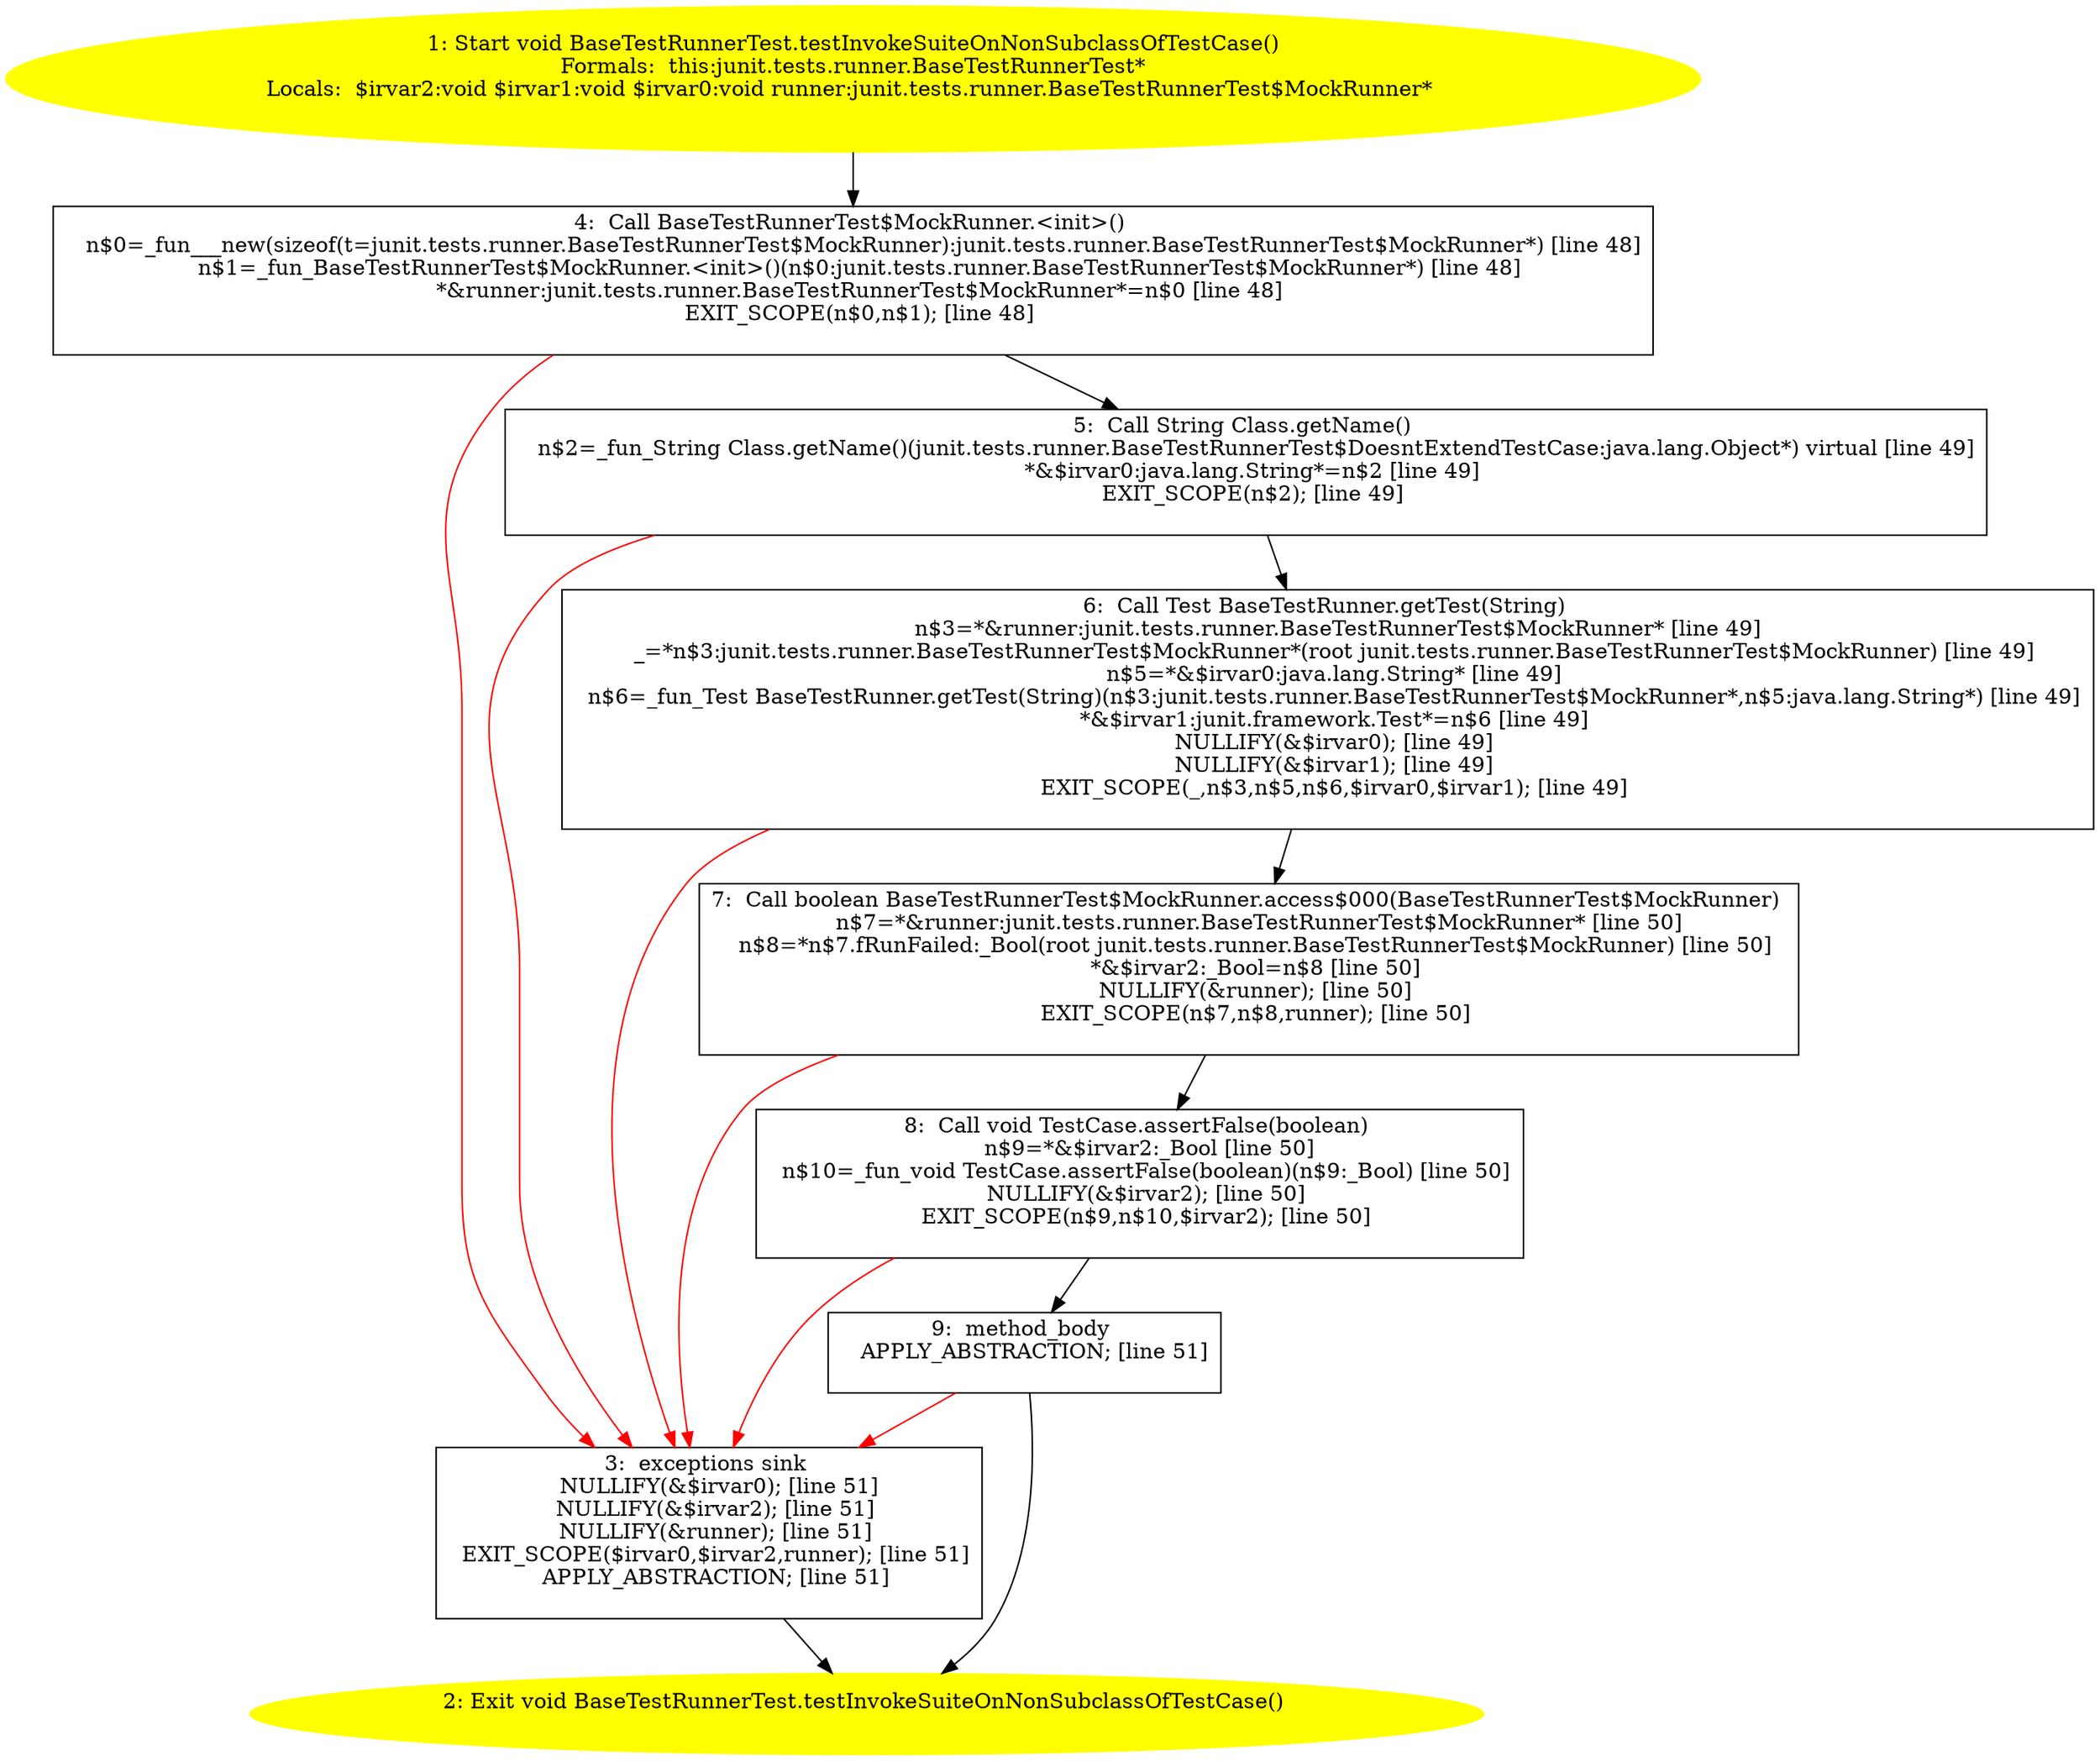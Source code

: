 /* @generated */
digraph cfg {
"junit.tests.runner.BaseTestRunnerTest.testInvokeSuiteOnNonSubclassOfTestCase():void.d5c4609e6fad0d6f19af0eb29146256e_1" [label="1: Start void BaseTestRunnerTest.testInvokeSuiteOnNonSubclassOfTestCase()\nFormals:  this:junit.tests.runner.BaseTestRunnerTest*\nLocals:  $irvar2:void $irvar1:void $irvar0:void runner:junit.tests.runner.BaseTestRunnerTest$MockRunner* \n  " color=yellow style=filled]
	

	 "junit.tests.runner.BaseTestRunnerTest.testInvokeSuiteOnNonSubclassOfTestCase():void.d5c4609e6fad0d6f19af0eb29146256e_1" -> "junit.tests.runner.BaseTestRunnerTest.testInvokeSuiteOnNonSubclassOfTestCase():void.d5c4609e6fad0d6f19af0eb29146256e_4" ;
"junit.tests.runner.BaseTestRunnerTest.testInvokeSuiteOnNonSubclassOfTestCase():void.d5c4609e6fad0d6f19af0eb29146256e_2" [label="2: Exit void BaseTestRunnerTest.testInvokeSuiteOnNonSubclassOfTestCase() \n  " color=yellow style=filled]
	

"junit.tests.runner.BaseTestRunnerTest.testInvokeSuiteOnNonSubclassOfTestCase():void.d5c4609e6fad0d6f19af0eb29146256e_3" [label="3:  exceptions sink \n   NULLIFY(&$irvar0); [line 51]\n  NULLIFY(&$irvar2); [line 51]\n  NULLIFY(&runner); [line 51]\n  EXIT_SCOPE($irvar0,$irvar2,runner); [line 51]\n  APPLY_ABSTRACTION; [line 51]\n " shape="box"]
	

	 "junit.tests.runner.BaseTestRunnerTest.testInvokeSuiteOnNonSubclassOfTestCase():void.d5c4609e6fad0d6f19af0eb29146256e_3" -> "junit.tests.runner.BaseTestRunnerTest.testInvokeSuiteOnNonSubclassOfTestCase():void.d5c4609e6fad0d6f19af0eb29146256e_2" ;
"junit.tests.runner.BaseTestRunnerTest.testInvokeSuiteOnNonSubclassOfTestCase():void.d5c4609e6fad0d6f19af0eb29146256e_4" [label="4:  Call BaseTestRunnerTest$MockRunner.<init>() \n   n$0=_fun___new(sizeof(t=junit.tests.runner.BaseTestRunnerTest$MockRunner):junit.tests.runner.BaseTestRunnerTest$MockRunner*) [line 48]\n  n$1=_fun_BaseTestRunnerTest$MockRunner.<init>()(n$0:junit.tests.runner.BaseTestRunnerTest$MockRunner*) [line 48]\n  *&runner:junit.tests.runner.BaseTestRunnerTest$MockRunner*=n$0 [line 48]\n  EXIT_SCOPE(n$0,n$1); [line 48]\n " shape="box"]
	

	 "junit.tests.runner.BaseTestRunnerTest.testInvokeSuiteOnNonSubclassOfTestCase():void.d5c4609e6fad0d6f19af0eb29146256e_4" -> "junit.tests.runner.BaseTestRunnerTest.testInvokeSuiteOnNonSubclassOfTestCase():void.d5c4609e6fad0d6f19af0eb29146256e_5" ;
	 "junit.tests.runner.BaseTestRunnerTest.testInvokeSuiteOnNonSubclassOfTestCase():void.d5c4609e6fad0d6f19af0eb29146256e_4" -> "junit.tests.runner.BaseTestRunnerTest.testInvokeSuiteOnNonSubclassOfTestCase():void.d5c4609e6fad0d6f19af0eb29146256e_3" [color="red" ];
"junit.tests.runner.BaseTestRunnerTest.testInvokeSuiteOnNonSubclassOfTestCase():void.d5c4609e6fad0d6f19af0eb29146256e_5" [label="5:  Call String Class.getName() \n   n$2=_fun_String Class.getName()(junit.tests.runner.BaseTestRunnerTest$DoesntExtendTestCase:java.lang.Object*) virtual [line 49]\n  *&$irvar0:java.lang.String*=n$2 [line 49]\n  EXIT_SCOPE(n$2); [line 49]\n " shape="box"]
	

	 "junit.tests.runner.BaseTestRunnerTest.testInvokeSuiteOnNonSubclassOfTestCase():void.d5c4609e6fad0d6f19af0eb29146256e_5" -> "junit.tests.runner.BaseTestRunnerTest.testInvokeSuiteOnNonSubclassOfTestCase():void.d5c4609e6fad0d6f19af0eb29146256e_6" ;
	 "junit.tests.runner.BaseTestRunnerTest.testInvokeSuiteOnNonSubclassOfTestCase():void.d5c4609e6fad0d6f19af0eb29146256e_5" -> "junit.tests.runner.BaseTestRunnerTest.testInvokeSuiteOnNonSubclassOfTestCase():void.d5c4609e6fad0d6f19af0eb29146256e_3" [color="red" ];
"junit.tests.runner.BaseTestRunnerTest.testInvokeSuiteOnNonSubclassOfTestCase():void.d5c4609e6fad0d6f19af0eb29146256e_6" [label="6:  Call Test BaseTestRunner.getTest(String) \n   n$3=*&runner:junit.tests.runner.BaseTestRunnerTest$MockRunner* [line 49]\n  _=*n$3:junit.tests.runner.BaseTestRunnerTest$MockRunner*(root junit.tests.runner.BaseTestRunnerTest$MockRunner) [line 49]\n  n$5=*&$irvar0:java.lang.String* [line 49]\n  n$6=_fun_Test BaseTestRunner.getTest(String)(n$3:junit.tests.runner.BaseTestRunnerTest$MockRunner*,n$5:java.lang.String*) [line 49]\n  *&$irvar1:junit.framework.Test*=n$6 [line 49]\n  NULLIFY(&$irvar0); [line 49]\n  NULLIFY(&$irvar1); [line 49]\n  EXIT_SCOPE(_,n$3,n$5,n$6,$irvar0,$irvar1); [line 49]\n " shape="box"]
	

	 "junit.tests.runner.BaseTestRunnerTest.testInvokeSuiteOnNonSubclassOfTestCase():void.d5c4609e6fad0d6f19af0eb29146256e_6" -> "junit.tests.runner.BaseTestRunnerTest.testInvokeSuiteOnNonSubclassOfTestCase():void.d5c4609e6fad0d6f19af0eb29146256e_7" ;
	 "junit.tests.runner.BaseTestRunnerTest.testInvokeSuiteOnNonSubclassOfTestCase():void.d5c4609e6fad0d6f19af0eb29146256e_6" -> "junit.tests.runner.BaseTestRunnerTest.testInvokeSuiteOnNonSubclassOfTestCase():void.d5c4609e6fad0d6f19af0eb29146256e_3" [color="red" ];
"junit.tests.runner.BaseTestRunnerTest.testInvokeSuiteOnNonSubclassOfTestCase():void.d5c4609e6fad0d6f19af0eb29146256e_7" [label="7:  Call boolean BaseTestRunnerTest$MockRunner.access$000(BaseTestRunnerTest$MockRunner) \n   n$7=*&runner:junit.tests.runner.BaseTestRunnerTest$MockRunner* [line 50]\n  n$8=*n$7.fRunFailed:_Bool(root junit.tests.runner.BaseTestRunnerTest$MockRunner) [line 50]\n  *&$irvar2:_Bool=n$8 [line 50]\n  NULLIFY(&runner); [line 50]\n  EXIT_SCOPE(n$7,n$8,runner); [line 50]\n " shape="box"]
	

	 "junit.tests.runner.BaseTestRunnerTest.testInvokeSuiteOnNonSubclassOfTestCase():void.d5c4609e6fad0d6f19af0eb29146256e_7" -> "junit.tests.runner.BaseTestRunnerTest.testInvokeSuiteOnNonSubclassOfTestCase():void.d5c4609e6fad0d6f19af0eb29146256e_8" ;
	 "junit.tests.runner.BaseTestRunnerTest.testInvokeSuiteOnNonSubclassOfTestCase():void.d5c4609e6fad0d6f19af0eb29146256e_7" -> "junit.tests.runner.BaseTestRunnerTest.testInvokeSuiteOnNonSubclassOfTestCase():void.d5c4609e6fad0d6f19af0eb29146256e_3" [color="red" ];
"junit.tests.runner.BaseTestRunnerTest.testInvokeSuiteOnNonSubclassOfTestCase():void.d5c4609e6fad0d6f19af0eb29146256e_8" [label="8:  Call void TestCase.assertFalse(boolean) \n   n$9=*&$irvar2:_Bool [line 50]\n  n$10=_fun_void TestCase.assertFalse(boolean)(n$9:_Bool) [line 50]\n  NULLIFY(&$irvar2); [line 50]\n  EXIT_SCOPE(n$9,n$10,$irvar2); [line 50]\n " shape="box"]
	

	 "junit.tests.runner.BaseTestRunnerTest.testInvokeSuiteOnNonSubclassOfTestCase():void.d5c4609e6fad0d6f19af0eb29146256e_8" -> "junit.tests.runner.BaseTestRunnerTest.testInvokeSuiteOnNonSubclassOfTestCase():void.d5c4609e6fad0d6f19af0eb29146256e_9" ;
	 "junit.tests.runner.BaseTestRunnerTest.testInvokeSuiteOnNonSubclassOfTestCase():void.d5c4609e6fad0d6f19af0eb29146256e_8" -> "junit.tests.runner.BaseTestRunnerTest.testInvokeSuiteOnNonSubclassOfTestCase():void.d5c4609e6fad0d6f19af0eb29146256e_3" [color="red" ];
"junit.tests.runner.BaseTestRunnerTest.testInvokeSuiteOnNonSubclassOfTestCase():void.d5c4609e6fad0d6f19af0eb29146256e_9" [label="9:  method_body \n   APPLY_ABSTRACTION; [line 51]\n " shape="box"]
	

	 "junit.tests.runner.BaseTestRunnerTest.testInvokeSuiteOnNonSubclassOfTestCase():void.d5c4609e6fad0d6f19af0eb29146256e_9" -> "junit.tests.runner.BaseTestRunnerTest.testInvokeSuiteOnNonSubclassOfTestCase():void.d5c4609e6fad0d6f19af0eb29146256e_2" ;
	 "junit.tests.runner.BaseTestRunnerTest.testInvokeSuiteOnNonSubclassOfTestCase():void.d5c4609e6fad0d6f19af0eb29146256e_9" -> "junit.tests.runner.BaseTestRunnerTest.testInvokeSuiteOnNonSubclassOfTestCase():void.d5c4609e6fad0d6f19af0eb29146256e_3" [color="red" ];
}
